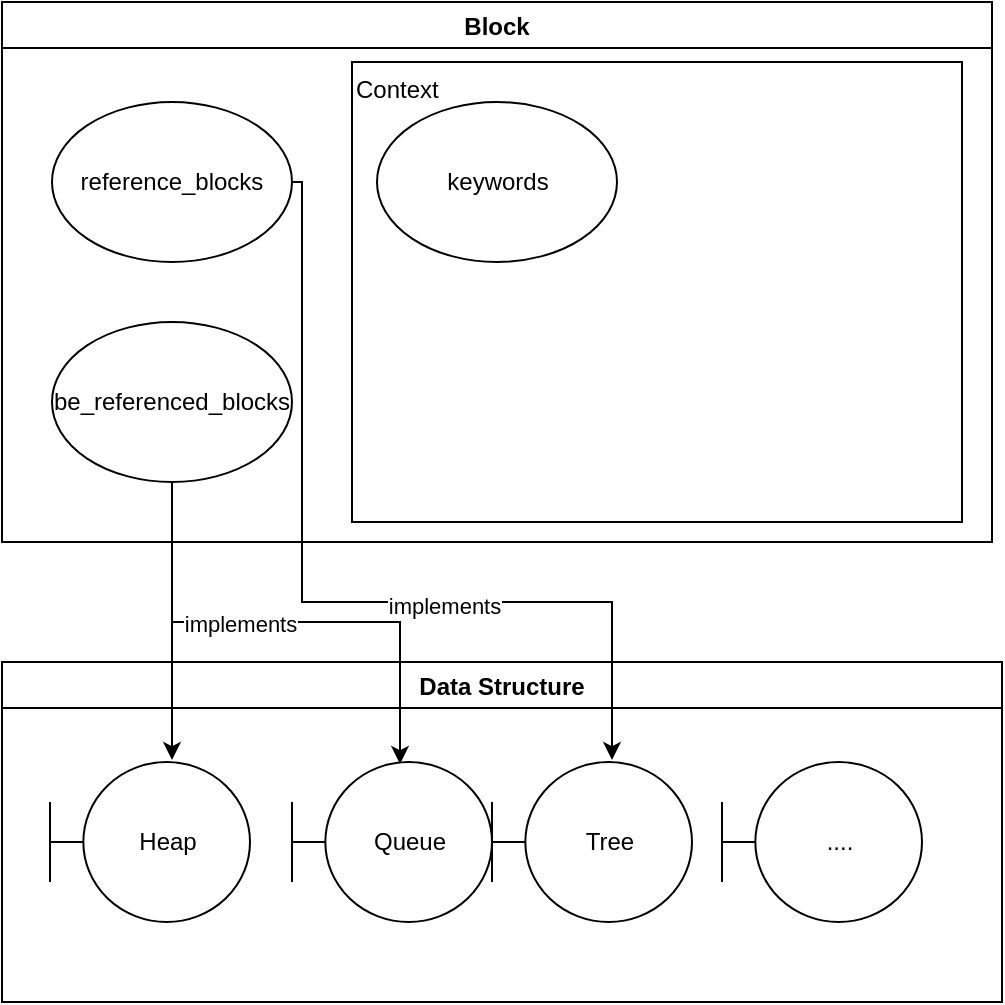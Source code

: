 <mxfile version="16.0.0" type="github">
  <diagram id="R2lEEEUBdFMjLlhIrx00" name="Page-1">
    <mxGraphModel dx="1426" dy="794" grid="1" gridSize="10" guides="1" tooltips="1" connect="1" arrows="1" fold="1" page="1" pageScale="1" pageWidth="850" pageHeight="1100" math="0" shadow="0" extFonts="Permanent Marker^https://fonts.googleapis.com/css?family=Permanent+Marker">
      <root>
        <mxCell id="0" />
        <mxCell id="1" parent="0" />
        <mxCell id="tN4z6ON6ynWLpabo7vRz-5" value="Block" style="swimlane;" vertex="1" parent="1">
          <mxGeometry x="170" y="70" width="495" height="270" as="geometry" />
        </mxCell>
        <mxCell id="tN4z6ON6ynWLpabo7vRz-6" value="reference_blocks" style="ellipse;whiteSpace=wrap;html=1;" vertex="1" parent="tN4z6ON6ynWLpabo7vRz-5">
          <mxGeometry x="25" y="50" width="120" height="80" as="geometry" />
        </mxCell>
        <mxCell id="tN4z6ON6ynWLpabo7vRz-7" value="be_referenced_blocks" style="ellipse;whiteSpace=wrap;html=1;" vertex="1" parent="tN4z6ON6ynWLpabo7vRz-5">
          <mxGeometry x="25" y="160" width="120" height="80" as="geometry" />
        </mxCell>
        <mxCell id="tN4z6ON6ynWLpabo7vRz-8" value="Context" style="rounded=0;whiteSpace=wrap;html=1;align=left;verticalAlign=top;" vertex="1" parent="tN4z6ON6ynWLpabo7vRz-5">
          <mxGeometry x="175" y="30" width="305" height="230" as="geometry" />
        </mxCell>
        <mxCell id="tN4z6ON6ynWLpabo7vRz-19" value="keywords" style="ellipse;whiteSpace=wrap;html=1;" vertex="1" parent="tN4z6ON6ynWLpabo7vRz-5">
          <mxGeometry x="187.5" y="50" width="120" height="80" as="geometry" />
        </mxCell>
        <mxCell id="tN4z6ON6ynWLpabo7vRz-9" value="Data Structure" style="swimlane;" vertex="1" parent="1">
          <mxGeometry x="170" y="400" width="500" height="170" as="geometry" />
        </mxCell>
        <mxCell id="tN4z6ON6ynWLpabo7vRz-10" value="Heap" style="shape=umlBoundary;whiteSpace=wrap;html=1;" vertex="1" parent="tN4z6ON6ynWLpabo7vRz-9">
          <mxGeometry x="24" y="50" width="100" height="80" as="geometry" />
        </mxCell>
        <mxCell id="tN4z6ON6ynWLpabo7vRz-11" value="Queue" style="shape=umlBoundary;whiteSpace=wrap;html=1;" vertex="1" parent="tN4z6ON6ynWLpabo7vRz-9">
          <mxGeometry x="145" y="50" width="100" height="80" as="geometry" />
        </mxCell>
        <mxCell id="tN4z6ON6ynWLpabo7vRz-12" value="Tree" style="shape=umlBoundary;whiteSpace=wrap;html=1;" vertex="1" parent="tN4z6ON6ynWLpabo7vRz-9">
          <mxGeometry x="245" y="50" width="100" height="80" as="geometry" />
        </mxCell>
        <mxCell id="tN4z6ON6ynWLpabo7vRz-13" value="...." style="shape=umlBoundary;whiteSpace=wrap;html=1;" vertex="1" parent="tN4z6ON6ynWLpabo7vRz-9">
          <mxGeometry x="360" y="50" width="100" height="80" as="geometry" />
        </mxCell>
        <mxCell id="tN4z6ON6ynWLpabo7vRz-14" style="edgeStyle=orthogonalEdgeStyle;rounded=0;orthogonalLoop=1;jettySize=auto;html=1;entryX=0.61;entryY=-0.012;entryDx=0;entryDy=0;entryPerimeter=0;" edge="1" parent="1" source="tN4z6ON6ynWLpabo7vRz-7" target="tN4z6ON6ynWLpabo7vRz-10">
          <mxGeometry relative="1" as="geometry" />
        </mxCell>
        <mxCell id="tN4z6ON6ynWLpabo7vRz-15" style="edgeStyle=orthogonalEdgeStyle;rounded=0;orthogonalLoop=1;jettySize=auto;html=1;entryX=0.6;entryY=-0.012;entryDx=0;entryDy=0;entryPerimeter=0;" edge="1" parent="1" source="tN4z6ON6ynWLpabo7vRz-6" target="tN4z6ON6ynWLpabo7vRz-12">
          <mxGeometry relative="1" as="geometry">
            <Array as="points">
              <mxPoint x="320" y="160" />
              <mxPoint x="320" y="370" />
              <mxPoint x="475" y="370" />
            </Array>
          </mxGeometry>
        </mxCell>
        <mxCell id="tN4z6ON6ynWLpabo7vRz-18" value="implements" style="edgeLabel;html=1;align=center;verticalAlign=middle;resizable=0;points=[];" vertex="1" connectable="0" parent="tN4z6ON6ynWLpabo7vRz-15">
          <mxGeometry x="0.274" y="-2" relative="1" as="geometry">
            <mxPoint as="offset" />
          </mxGeometry>
        </mxCell>
        <mxCell id="tN4z6ON6ynWLpabo7vRz-16" style="edgeStyle=orthogonalEdgeStyle;rounded=0;orthogonalLoop=1;jettySize=auto;html=1;entryX=0.54;entryY=0.013;entryDx=0;entryDy=0;entryPerimeter=0;" edge="1" parent="1" source="tN4z6ON6ynWLpabo7vRz-7" target="tN4z6ON6ynWLpabo7vRz-11">
          <mxGeometry relative="1" as="geometry" />
        </mxCell>
        <mxCell id="tN4z6ON6ynWLpabo7vRz-17" value="implements" style="edgeLabel;html=1;align=center;verticalAlign=middle;resizable=0;points=[];" vertex="1" connectable="0" parent="tN4z6ON6ynWLpabo7vRz-16">
          <mxGeometry x="-0.184" y="-1" relative="1" as="geometry">
            <mxPoint as="offset" />
          </mxGeometry>
        </mxCell>
      </root>
    </mxGraphModel>
  </diagram>
</mxfile>
